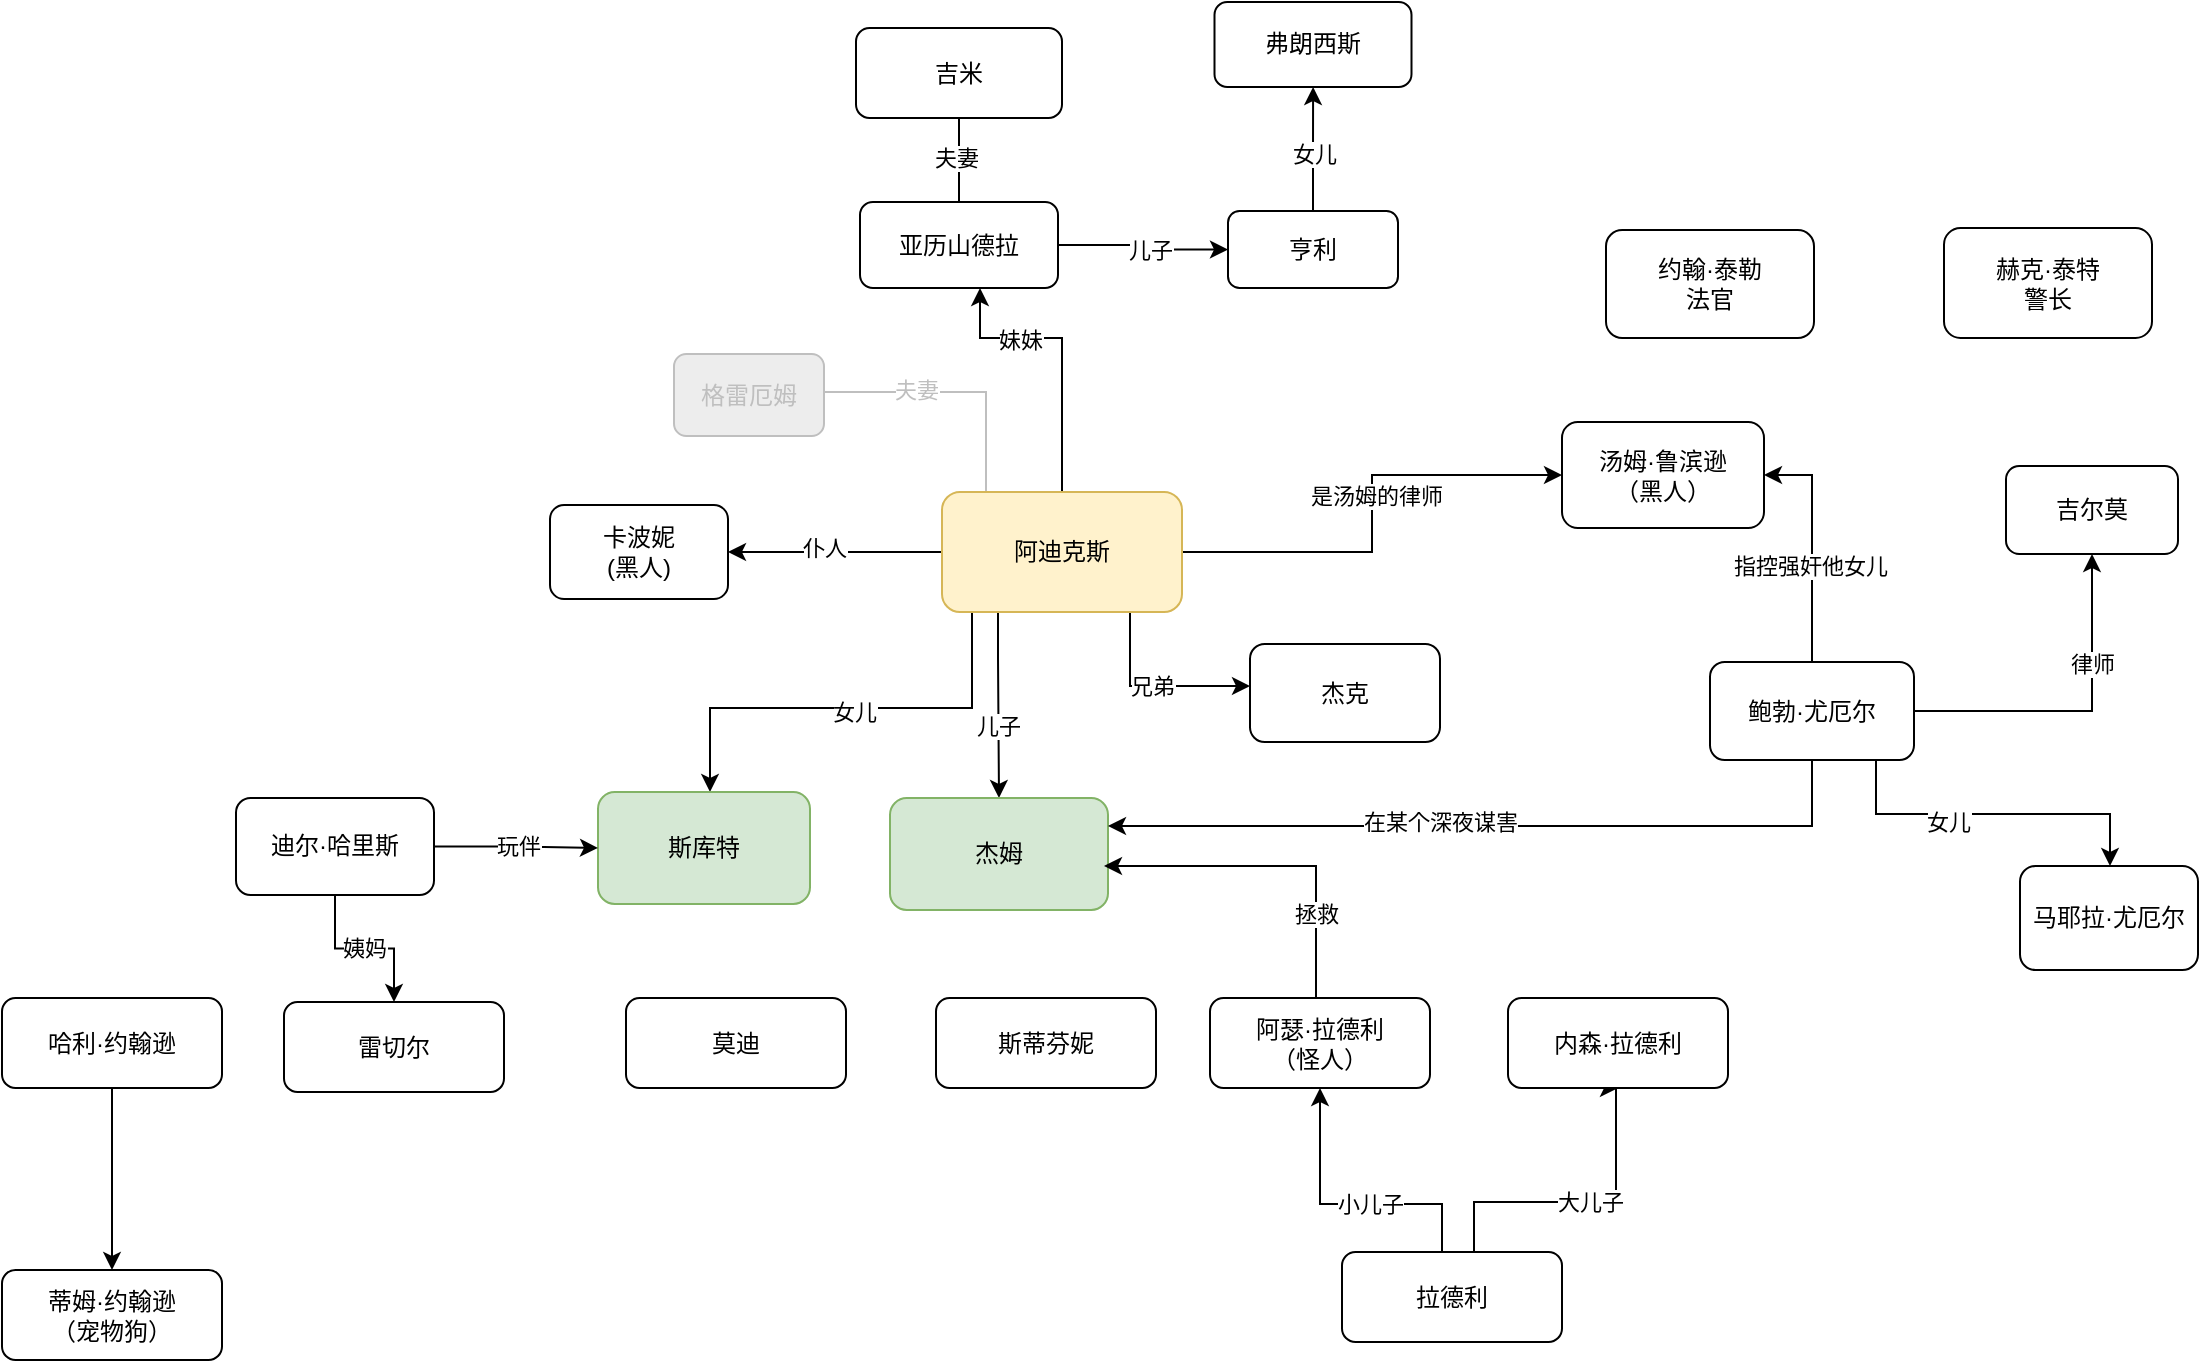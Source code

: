 <mxfile version="17.1.2" type="github">
  <diagram id="kwEa-XvYPqHJNM9P5Y8y" name="Page-1">
    <mxGraphModel dx="2059" dy="788" grid="0" gridSize="10" guides="1" tooltips="1" connect="1" arrows="1" fold="1" page="1" pageScale="1" pageWidth="827" pageHeight="1169" math="0" shadow="0">
      <root>
        <mxCell id="0" />
        <mxCell id="1" parent="0" />
        <mxCell id="xIzXu2N2-aK4Hv0oXQ2q-3" value="" style="edgeStyle=orthogonalEdgeStyle;rounded=0;orthogonalLoop=1;jettySize=auto;html=1;" parent="1" source="xIzXu2N2-aK4Hv0oXQ2q-1" target="xIzXu2N2-aK4Hv0oXQ2q-2" edge="1">
          <mxGeometry relative="1" as="geometry">
            <Array as="points">
              <mxPoint x="224" y="406" />
              <mxPoint x="93" y="406" />
            </Array>
          </mxGeometry>
        </mxCell>
        <mxCell id="xIzXu2N2-aK4Hv0oXQ2q-7" value="女儿" style="edgeLabel;html=1;align=center;verticalAlign=middle;resizable=0;points=[];" parent="xIzXu2N2-aK4Hv0oXQ2q-3" vertex="1" connectable="0">
          <mxGeometry x="-0.025" y="2" relative="1" as="geometry">
            <mxPoint as="offset" />
          </mxGeometry>
        </mxCell>
        <mxCell id="xIzXu2N2-aK4Hv0oXQ2q-5" value="" style="edgeStyle=orthogonalEdgeStyle;rounded=0;orthogonalLoop=1;jettySize=auto;html=1;endArrow=none;endFill=0;strokeColor=#BFBFBF;" parent="1" source="xIzXu2N2-aK4Hv0oXQ2q-1" target="xIzXu2N2-aK4Hv0oXQ2q-4" edge="1">
          <mxGeometry relative="1" as="geometry">
            <Array as="points">
              <mxPoint x="231" y="248" />
            </Array>
          </mxGeometry>
        </mxCell>
        <mxCell id="xIzXu2N2-aK4Hv0oXQ2q-6" value="夫妻" style="edgeLabel;html=1;align=center;verticalAlign=middle;resizable=0;points=[];fontColor=#BFBFBF;" parent="xIzXu2N2-aK4Hv0oXQ2q-5" vertex="1" connectable="0">
          <mxGeometry x="0.25" y="1" relative="1" as="geometry">
            <mxPoint x="-3" y="-2" as="offset" />
          </mxGeometry>
        </mxCell>
        <mxCell id="xIzXu2N2-aK4Hv0oXQ2q-12" value="" style="edgeStyle=orthogonalEdgeStyle;rounded=0;orthogonalLoop=1;jettySize=auto;html=1;endArrow=classic;endFill=1;" parent="1" source="xIzXu2N2-aK4Hv0oXQ2q-1" target="xIzXu2N2-aK4Hv0oXQ2q-11" edge="1">
          <mxGeometry relative="1" as="geometry">
            <Array as="points">
              <mxPoint x="269" y="221" />
              <mxPoint x="228" y="221" />
            </Array>
          </mxGeometry>
        </mxCell>
        <mxCell id="xIzXu2N2-aK4Hv0oXQ2q-13" value="妹妹" style="edgeLabel;html=1;align=center;verticalAlign=middle;resizable=0;points=[];" parent="xIzXu2N2-aK4Hv0oXQ2q-12" vertex="1" connectable="0">
          <mxGeometry x="-0.406" y="3" relative="1" as="geometry">
            <mxPoint x="-18" y="-34" as="offset" />
          </mxGeometry>
        </mxCell>
        <mxCell id="xIzXu2N2-aK4Hv0oXQ2q-24" value="" style="edgeStyle=orthogonalEdgeStyle;rounded=0;orthogonalLoop=1;jettySize=auto;html=1;endArrow=classic;endFill=1;" parent="1" source="xIzXu2N2-aK4Hv0oXQ2q-1" target="xIzXu2N2-aK4Hv0oXQ2q-23" edge="1">
          <mxGeometry relative="1" as="geometry">
            <Array as="points">
              <mxPoint x="303" y="395" />
            </Array>
          </mxGeometry>
        </mxCell>
        <mxCell id="xIzXu2N2-aK4Hv0oXQ2q-25" value="兄弟" style="edgeLabel;html=1;align=center;verticalAlign=middle;resizable=0;points=[];" parent="xIzXu2N2-aK4Hv0oXQ2q-24" vertex="1" connectable="0">
          <mxGeometry x="0.15" y="-3" relative="1" as="geometry">
            <mxPoint x="-8" y="-3" as="offset" />
          </mxGeometry>
        </mxCell>
        <mxCell id="xIzXu2N2-aK4Hv0oXQ2q-27" style="edgeStyle=orthogonalEdgeStyle;rounded=0;orthogonalLoop=1;jettySize=auto;html=1;entryX=1;entryY=0.5;entryDx=0;entryDy=0;endArrow=classic;endFill=1;" parent="1" source="xIzXu2N2-aK4Hv0oXQ2q-1" target="xIzXu2N2-aK4Hv0oXQ2q-26" edge="1">
          <mxGeometry relative="1" as="geometry" />
        </mxCell>
        <mxCell id="xIzXu2N2-aK4Hv0oXQ2q-28" value="仆人" style="edgeLabel;html=1;align=center;verticalAlign=middle;resizable=0;points=[];" parent="xIzXu2N2-aK4Hv0oXQ2q-27" vertex="1" connectable="0">
          <mxGeometry x="0.103" y="-2" relative="1" as="geometry">
            <mxPoint as="offset" />
          </mxGeometry>
        </mxCell>
        <mxCell id="xIzXu2N2-aK4Hv0oXQ2q-42" style="edgeStyle=orthogonalEdgeStyle;rounded=0;orthogonalLoop=1;jettySize=auto;html=1;entryX=0.5;entryY=0;entryDx=0;entryDy=0;startArrow=none;startFill=0;endArrow=classic;endFill=1;" parent="1" source="xIzXu2N2-aK4Hv0oXQ2q-1" target="xIzXu2N2-aK4Hv0oXQ2q-8" edge="1">
          <mxGeometry relative="1" as="geometry">
            <Array as="points">
              <mxPoint x="237" y="381" />
              <mxPoint x="237" y="381" />
            </Array>
          </mxGeometry>
        </mxCell>
        <mxCell id="xIzXu2N2-aK4Hv0oXQ2q-43" value="儿子" style="edgeLabel;html=1;align=center;verticalAlign=middle;resizable=0;points=[];" parent="xIzXu2N2-aK4Hv0oXQ2q-42" vertex="1" connectable="0">
          <mxGeometry x="0.227" y="-1" relative="1" as="geometry">
            <mxPoint as="offset" />
          </mxGeometry>
        </mxCell>
        <mxCell id="i0vwGdIeo6l2HDmmLLKN-1" style="edgeStyle=orthogonalEdgeStyle;rounded=0;orthogonalLoop=1;jettySize=auto;html=1;" parent="1" source="xIzXu2N2-aK4Hv0oXQ2q-1" target="xIzXu2N2-aK4Hv0oXQ2q-41" edge="1">
          <mxGeometry relative="1" as="geometry" />
        </mxCell>
        <mxCell id="i0vwGdIeo6l2HDmmLLKN-2" value="是汤姆的律师" style="edgeLabel;html=1;align=center;verticalAlign=middle;resizable=0;points=[];" parent="i0vwGdIeo6l2HDmmLLKN-1" vertex="1" connectable="0">
          <mxGeometry x="0.082" y="-2" relative="1" as="geometry">
            <mxPoint as="offset" />
          </mxGeometry>
        </mxCell>
        <mxCell id="xIzXu2N2-aK4Hv0oXQ2q-1" value="阿迪克斯" style="rounded=1;whiteSpace=wrap;html=1;fillColor=#fff2cc;strokeColor=#d6b656;" parent="1" vertex="1">
          <mxGeometry x="209" y="298" width="120" height="60" as="geometry" />
        </mxCell>
        <mxCell id="xIzXu2N2-aK4Hv0oXQ2q-2" value="斯库特" style="rounded=1;whiteSpace=wrap;html=1;fillColor=#d5e8d4;strokeColor=#82b366;" parent="1" vertex="1">
          <mxGeometry x="37" y="448" width="106" height="56" as="geometry" />
        </mxCell>
        <mxCell id="xIzXu2N2-aK4Hv0oXQ2q-4" value="格雷厄姆" style="rounded=1;whiteSpace=wrap;html=1;fillColor=#EDEDED;fontColor=#BFBFBF;strokeColor=#BFBFBF;" parent="1" vertex="1">
          <mxGeometry x="75" y="229" width="75" height="41" as="geometry" />
        </mxCell>
        <mxCell id="xIzXu2N2-aK4Hv0oXQ2q-8" value="杰姆" style="rounded=1;whiteSpace=wrap;html=1;fillColor=#d5e8d4;strokeColor=#82b366;" parent="1" vertex="1">
          <mxGeometry x="183" y="451" width="109" height="56" as="geometry" />
        </mxCell>
        <mxCell id="xIzXu2N2-aK4Hv0oXQ2q-15" value="" style="edgeStyle=orthogonalEdgeStyle;rounded=0;orthogonalLoop=1;jettySize=auto;html=1;endArrow=none;endFill=0;" parent="1" source="xIzXu2N2-aK4Hv0oXQ2q-11" target="xIzXu2N2-aK4Hv0oXQ2q-14" edge="1">
          <mxGeometry relative="1" as="geometry" />
        </mxCell>
        <mxCell id="xIzXu2N2-aK4Hv0oXQ2q-16" value="夫妻" style="edgeLabel;html=1;align=center;verticalAlign=middle;resizable=0;points=[];" parent="xIzXu2N2-aK4Hv0oXQ2q-15" vertex="1" connectable="0">
          <mxGeometry x="0.1" y="1" relative="1" as="geometry">
            <mxPoint x="-1" y="1" as="offset" />
          </mxGeometry>
        </mxCell>
        <mxCell id="i0vwGdIeo6l2HDmmLLKN-7" style="edgeStyle=orthogonalEdgeStyle;rounded=0;orthogonalLoop=1;jettySize=auto;html=1;" parent="1" source="xIzXu2N2-aK4Hv0oXQ2q-11" target="xIzXu2N2-aK4Hv0oXQ2q-17" edge="1">
          <mxGeometry relative="1" as="geometry" />
        </mxCell>
        <mxCell id="i0vwGdIeo6l2HDmmLLKN-8" value="儿子" style="edgeLabel;html=1;align=center;verticalAlign=middle;resizable=0;points=[];" parent="i0vwGdIeo6l2HDmmLLKN-7" vertex="1" connectable="0">
          <mxGeometry y="3" relative="1" as="geometry">
            <mxPoint y="1" as="offset" />
          </mxGeometry>
        </mxCell>
        <mxCell id="xIzXu2N2-aK4Hv0oXQ2q-11" value="亚历山德拉" style="rounded=1;whiteSpace=wrap;html=1;" parent="1" vertex="1">
          <mxGeometry x="168" y="153" width="99" height="43" as="geometry" />
        </mxCell>
        <mxCell id="xIzXu2N2-aK4Hv0oXQ2q-14" value="吉米" style="rounded=1;whiteSpace=wrap;html=1;" parent="1" vertex="1">
          <mxGeometry x="166" y="66" width="103" height="45" as="geometry" />
        </mxCell>
        <mxCell id="xIzXu2N2-aK4Hv0oXQ2q-21" value="" style="edgeStyle=orthogonalEdgeStyle;rounded=0;orthogonalLoop=1;jettySize=auto;html=1;endArrow=classic;endFill=1;" parent="1" source="xIzXu2N2-aK4Hv0oXQ2q-17" target="xIzXu2N2-aK4Hv0oXQ2q-20" edge="1">
          <mxGeometry relative="1" as="geometry" />
        </mxCell>
        <mxCell id="xIzXu2N2-aK4Hv0oXQ2q-22" value="女儿" style="edgeLabel;html=1;align=center;verticalAlign=middle;resizable=0;points=[];" parent="xIzXu2N2-aK4Hv0oXQ2q-21" vertex="1" connectable="0">
          <mxGeometry x="-0.229" y="-3" relative="1" as="geometry">
            <mxPoint x="-3" y="-5" as="offset" />
          </mxGeometry>
        </mxCell>
        <mxCell id="xIzXu2N2-aK4Hv0oXQ2q-17" value="亨利" style="rounded=1;whiteSpace=wrap;html=1;" parent="1" vertex="1">
          <mxGeometry x="352" y="157.5" width="85" height="38.5" as="geometry" />
        </mxCell>
        <mxCell id="xIzXu2N2-aK4Hv0oXQ2q-20" value="弗朗西斯" style="rounded=1;whiteSpace=wrap;html=1;" parent="1" vertex="1">
          <mxGeometry x="345.25" y="53" width="98.5" height="42.5" as="geometry" />
        </mxCell>
        <mxCell id="xIzXu2N2-aK4Hv0oXQ2q-23" value="杰克" style="rounded=1;whiteSpace=wrap;html=1;" parent="1" vertex="1">
          <mxGeometry x="363" y="374" width="95" height="49" as="geometry" />
        </mxCell>
        <mxCell id="xIzXu2N2-aK4Hv0oXQ2q-26" value="卡波妮&lt;br&gt;(黑人)" style="rounded=1;whiteSpace=wrap;html=1;fillColor=#FFFFFF;" parent="1" vertex="1">
          <mxGeometry x="13" y="304.5" width="89" height="47" as="geometry" />
        </mxCell>
        <mxCell id="xIzXu2N2-aK4Hv0oXQ2q-31" value="姨妈" style="edgeStyle=orthogonalEdgeStyle;rounded=0;orthogonalLoop=1;jettySize=auto;html=1;endArrow=none;endFill=0;startArrow=classic;startFill=1;" parent="1" source="xIzXu2N2-aK4Hv0oXQ2q-29" target="xIzXu2N2-aK4Hv0oXQ2q-30" edge="1">
          <mxGeometry relative="1" as="geometry" />
        </mxCell>
        <mxCell id="xIzXu2N2-aK4Hv0oXQ2q-29" value="雷切尔" style="rounded=1;whiteSpace=wrap;html=1;" parent="1" vertex="1">
          <mxGeometry x="-120" y="553" width="110" height="45" as="geometry" />
        </mxCell>
        <mxCell id="u2bE1SjppBddsWff6TGJ-5" value="" style="edgeStyle=orthogonalEdgeStyle;rounded=0;orthogonalLoop=1;jettySize=auto;html=1;" edge="1" parent="1" source="xIzXu2N2-aK4Hv0oXQ2q-30" target="xIzXu2N2-aK4Hv0oXQ2q-2">
          <mxGeometry relative="1" as="geometry" />
        </mxCell>
        <mxCell id="u2bE1SjppBddsWff6TGJ-6" value="玩伴" style="edgeLabel;html=1;align=center;verticalAlign=middle;resizable=0;points=[];" vertex="1" connectable="0" parent="u2bE1SjppBddsWff6TGJ-5">
          <mxGeometry x="0.275" y="-1" relative="1" as="geometry">
            <mxPoint x="-11" y="-2" as="offset" />
          </mxGeometry>
        </mxCell>
        <mxCell id="xIzXu2N2-aK4Hv0oXQ2q-30" value="迪尔·哈里斯" style="rounded=1;whiteSpace=wrap;html=1;" parent="1" vertex="1">
          <mxGeometry x="-144" y="451" width="99" height="48.5" as="geometry" />
        </mxCell>
        <mxCell id="xIzXu2N2-aK4Hv0oXQ2q-32" value="莫迪" style="rounded=1;whiteSpace=wrap;html=1;" parent="1" vertex="1">
          <mxGeometry x="51" y="551" width="110" height="45" as="geometry" />
        </mxCell>
        <mxCell id="xIzXu2N2-aK4Hv0oXQ2q-35" value="" style="edgeStyle=orthogonalEdgeStyle;rounded=0;orthogonalLoop=1;jettySize=auto;html=1;startArrow=none;startFill=0;endArrow=classic;endFill=1;exitX=0.5;exitY=0;exitDx=0;exitDy=0;" parent="1" source="xIzXu2N2-aK4Hv0oXQ2q-33" target="xIzXu2N2-aK4Hv0oXQ2q-34" edge="1">
          <mxGeometry relative="1" as="geometry">
            <Array as="points">
              <mxPoint x="459" y="654" />
              <mxPoint x="398" y="654" />
            </Array>
          </mxGeometry>
        </mxCell>
        <mxCell id="xIzXu2N2-aK4Hv0oXQ2q-38" value="小儿子" style="edgeLabel;html=1;align=center;verticalAlign=middle;resizable=0;points=[];" parent="xIzXu2N2-aK4Hv0oXQ2q-35" vertex="1" connectable="0">
          <mxGeometry x="-0.16" y="3" relative="1" as="geometry">
            <mxPoint x="-3" y="-3" as="offset" />
          </mxGeometry>
        </mxCell>
        <mxCell id="xIzXu2N2-aK4Hv0oXQ2q-39" style="edgeStyle=orthogonalEdgeStyle;rounded=0;orthogonalLoop=1;jettySize=auto;html=1;entryX=0.5;entryY=1;entryDx=0;entryDy=0;startArrow=none;startFill=0;endArrow=classic;endFill=1;" parent="1" source="xIzXu2N2-aK4Hv0oXQ2q-33" target="xIzXu2N2-aK4Hv0oXQ2q-37" edge="1">
          <mxGeometry relative="1" as="geometry">
            <Array as="points">
              <mxPoint x="475" y="653" />
              <mxPoint x="546" y="653" />
            </Array>
          </mxGeometry>
        </mxCell>
        <mxCell id="xIzXu2N2-aK4Hv0oXQ2q-40" value="大儿子" style="edgeLabel;html=1;align=center;verticalAlign=middle;resizable=0;points=[];" parent="xIzXu2N2-aK4Hv0oXQ2q-39" vertex="1" connectable="0">
          <mxGeometry x="0.241" y="4" relative="1" as="geometry">
            <mxPoint x="-13" y="4" as="offset" />
          </mxGeometry>
        </mxCell>
        <mxCell id="xIzXu2N2-aK4Hv0oXQ2q-33" value="拉德利" style="rounded=1;whiteSpace=wrap;html=1;" parent="1" vertex="1">
          <mxGeometry x="409" y="678" width="110" height="45" as="geometry" />
        </mxCell>
        <mxCell id="u2bE1SjppBddsWff6TGJ-3" style="edgeStyle=orthogonalEdgeStyle;rounded=0;orthogonalLoop=1;jettySize=auto;html=1;" edge="1" parent="1" source="xIzXu2N2-aK4Hv0oXQ2q-34">
          <mxGeometry relative="1" as="geometry">
            <mxPoint x="290" y="485" as="targetPoint" />
            <Array as="points">
              <mxPoint x="396" y="485" />
              <mxPoint x="292" y="485" />
            </Array>
          </mxGeometry>
        </mxCell>
        <mxCell id="u2bE1SjppBddsWff6TGJ-4" value="拯救" style="edgeLabel;html=1;align=center;verticalAlign=middle;resizable=0;points=[];" vertex="1" connectable="0" parent="u2bE1SjppBddsWff6TGJ-3">
          <mxGeometry x="-0.512" relative="1" as="geometry">
            <mxPoint as="offset" />
          </mxGeometry>
        </mxCell>
        <mxCell id="xIzXu2N2-aK4Hv0oXQ2q-34" value="阿瑟·拉德利&lt;br&gt;（怪人）" style="rounded=1;whiteSpace=wrap;html=1;" parent="1" vertex="1">
          <mxGeometry x="343" y="551" width="110" height="45" as="geometry" />
        </mxCell>
        <mxCell id="xIzXu2N2-aK4Hv0oXQ2q-37" value="内森·拉德利" style="rounded=1;whiteSpace=wrap;html=1;" parent="1" vertex="1">
          <mxGeometry x="492" y="551" width="110" height="45" as="geometry" />
        </mxCell>
        <mxCell id="xIzXu2N2-aK4Hv0oXQ2q-41" value="汤姆·鲁滨逊&lt;br&gt;（黑人）" style="rounded=1;whiteSpace=wrap;html=1;" parent="1" vertex="1">
          <mxGeometry x="519" y="263" width="101" height="53" as="geometry" />
        </mxCell>
        <mxCell id="xIzXu2N2-aK4Hv0oXQ2q-47" value="" style="edgeStyle=orthogonalEdgeStyle;rounded=0;orthogonalLoop=1;jettySize=auto;html=1;startArrow=none;startFill=0;endArrow=classic;endFill=1;" parent="1" source="xIzXu2N2-aK4Hv0oXQ2q-44" target="xIzXu2N2-aK4Hv0oXQ2q-46" edge="1">
          <mxGeometry relative="1" as="geometry" />
        </mxCell>
        <mxCell id="xIzXu2N2-aK4Hv0oXQ2q-44" value="哈利·约翰逊" style="rounded=1;whiteSpace=wrap;html=1;" parent="1" vertex="1">
          <mxGeometry x="-261" y="551" width="110" height="45" as="geometry" />
        </mxCell>
        <mxCell id="xIzXu2N2-aK4Hv0oXQ2q-45" value="斯蒂芬妮" style="rounded=1;whiteSpace=wrap;html=1;" parent="1" vertex="1">
          <mxGeometry x="206" y="551" width="110" height="45" as="geometry" />
        </mxCell>
        <mxCell id="xIzXu2N2-aK4Hv0oXQ2q-46" value="蒂姆·约翰逊&lt;br&gt;（宠物狗）" style="rounded=1;whiteSpace=wrap;html=1;" parent="1" vertex="1">
          <mxGeometry x="-261" y="687" width="110" height="45" as="geometry" />
        </mxCell>
        <mxCell id="i0vwGdIeo6l2HDmmLLKN-5" style="edgeStyle=orthogonalEdgeStyle;rounded=0;orthogonalLoop=1;jettySize=auto;html=1;entryX=1;entryY=0.5;entryDx=0;entryDy=0;" parent="1" source="i0vwGdIeo6l2HDmmLLKN-3" target="xIzXu2N2-aK4Hv0oXQ2q-41" edge="1">
          <mxGeometry relative="1" as="geometry" />
        </mxCell>
        <mxCell id="i0vwGdIeo6l2HDmmLLKN-6" value="指控强奸他女儿" style="edgeLabel;html=1;align=center;verticalAlign=middle;resizable=0;points=[];" parent="i0vwGdIeo6l2HDmmLLKN-5" vertex="1" connectable="0">
          <mxGeometry x="-0.17" y="1" relative="1" as="geometry">
            <mxPoint y="1" as="offset" />
          </mxGeometry>
        </mxCell>
        <mxCell id="i0vwGdIeo6l2HDmmLLKN-12" value="" style="edgeStyle=orthogonalEdgeStyle;rounded=0;orthogonalLoop=1;jettySize=auto;html=1;" parent="1" source="i0vwGdIeo6l2HDmmLLKN-3" target="i0vwGdIeo6l2HDmmLLKN-11" edge="1">
          <mxGeometry relative="1" as="geometry" />
        </mxCell>
        <mxCell id="i0vwGdIeo6l2HDmmLLKN-13" value="律师" style="edgeLabel;html=1;align=center;verticalAlign=middle;resizable=0;points=[];" parent="i0vwGdIeo6l2HDmmLLKN-12" vertex="1" connectable="0">
          <mxGeometry x="-0.163" relative="1" as="geometry">
            <mxPoint x="19" y="-24" as="offset" />
          </mxGeometry>
        </mxCell>
        <mxCell id="i0vwGdIeo6l2HDmmLLKN-15" value="" style="edgeStyle=orthogonalEdgeStyle;rounded=0;orthogonalLoop=1;jettySize=auto;html=1;exitX=0.5;exitY=1;exitDx=0;exitDy=0;" parent="1" source="i0vwGdIeo6l2HDmmLLKN-3" target="i0vwGdIeo6l2HDmmLLKN-14" edge="1">
          <mxGeometry relative="1" as="geometry">
            <Array as="points">
              <mxPoint x="676" y="432" />
              <mxPoint x="676" y="459" />
              <mxPoint x="793" y="459" />
            </Array>
          </mxGeometry>
        </mxCell>
        <mxCell id="i0vwGdIeo6l2HDmmLLKN-16" value="女儿" style="edgeLabel;html=1;align=center;verticalAlign=middle;resizable=0;points=[];" parent="i0vwGdIeo6l2HDmmLLKN-15" vertex="1" connectable="0">
          <mxGeometry x="-0.066" y="-3" relative="1" as="geometry">
            <mxPoint y="1" as="offset" />
          </mxGeometry>
        </mxCell>
        <mxCell id="u2bE1SjppBddsWff6TGJ-1" style="edgeStyle=orthogonalEdgeStyle;rounded=0;orthogonalLoop=1;jettySize=auto;html=1;entryX=1;entryY=0.25;entryDx=0;entryDy=0;" edge="1" parent="1" source="i0vwGdIeo6l2HDmmLLKN-3" target="xIzXu2N2-aK4Hv0oXQ2q-8">
          <mxGeometry relative="1" as="geometry">
            <mxPoint x="293" y="459" as="targetPoint" />
            <Array as="points">
              <mxPoint x="644" y="465" />
            </Array>
          </mxGeometry>
        </mxCell>
        <mxCell id="u2bE1SjppBddsWff6TGJ-2" value="在某个深夜谋害" style="edgeLabel;html=1;align=center;verticalAlign=middle;resizable=0;points=[];" vertex="1" connectable="0" parent="u2bE1SjppBddsWff6TGJ-1">
          <mxGeometry x="0.123" relative="1" as="geometry">
            <mxPoint x="-3" y="-2" as="offset" />
          </mxGeometry>
        </mxCell>
        <mxCell id="i0vwGdIeo6l2HDmmLLKN-3" value="鲍勃·尤厄尔" style="rounded=1;whiteSpace=wrap;html=1;" parent="1" vertex="1">
          <mxGeometry x="593" y="383" width="102" height="49" as="geometry" />
        </mxCell>
        <mxCell id="i0vwGdIeo6l2HDmmLLKN-9" value="约翰·泰勒&lt;br&gt;法官" style="rounded=1;whiteSpace=wrap;html=1;" parent="1" vertex="1">
          <mxGeometry x="541" y="167" width="104" height="54" as="geometry" />
        </mxCell>
        <mxCell id="i0vwGdIeo6l2HDmmLLKN-10" value="赫克·泰特&lt;br&gt;警长" style="rounded=1;whiteSpace=wrap;html=1;" parent="1" vertex="1">
          <mxGeometry x="710" y="166" width="104" height="55" as="geometry" />
        </mxCell>
        <mxCell id="i0vwGdIeo6l2HDmmLLKN-11" value="吉尔莫" style="rounded=1;whiteSpace=wrap;html=1;" parent="1" vertex="1">
          <mxGeometry x="741" y="285" width="86" height="44" as="geometry" />
        </mxCell>
        <mxCell id="i0vwGdIeo6l2HDmmLLKN-14" value="马耶拉·尤厄尔" style="rounded=1;whiteSpace=wrap;html=1;" parent="1" vertex="1">
          <mxGeometry x="748" y="485" width="89" height="52" as="geometry" />
        </mxCell>
      </root>
    </mxGraphModel>
  </diagram>
</mxfile>
